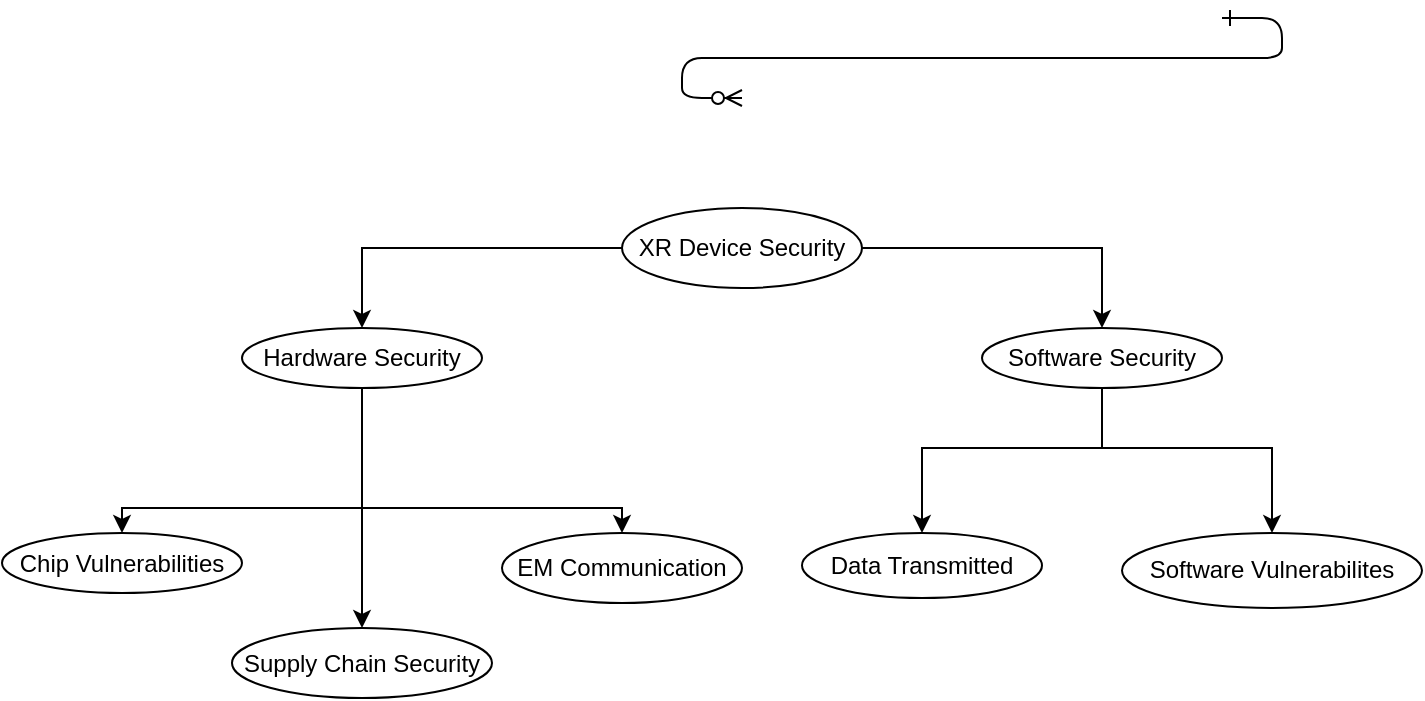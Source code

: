 <mxfile version="16.4.3" type="github">
  <diagram id="R2lEEEUBdFMjLlhIrx00" name="Page-1">
    <mxGraphModel dx="1422" dy="780" grid="1" gridSize="10" guides="1" tooltips="1" connect="1" arrows="1" fold="1" page="1" pageScale="1" pageWidth="850" pageHeight="1100" math="0" shadow="0" extFonts="Permanent Marker^https://fonts.googleapis.com/css?family=Permanent+Marker">
      <root>
        <mxCell id="0" />
        <mxCell id="1" parent="0" />
        <mxCell id="C-vyLk0tnHw3VtMMgP7b-12" value="" style="edgeStyle=entityRelationEdgeStyle;endArrow=ERzeroToMany;startArrow=ERone;endFill=1;startFill=0;" parent="1" target="C-vyLk0tnHw3VtMMgP7b-17" edge="1">
          <mxGeometry width="100" height="100" relative="1" as="geometry">
            <mxPoint x="700" y="165" as="sourcePoint" />
            <mxPoint x="460" y="205" as="targetPoint" />
          </mxGeometry>
        </mxCell>
        <mxCell id="C2MSrWPjQYjPBHMFW9kM-5" style="edgeStyle=orthogonalEdgeStyle;rounded=0;orthogonalLoop=1;jettySize=auto;html=1;entryX=0.5;entryY=0;entryDx=0;entryDy=0;" edge="1" parent="1" source="C2MSrWPjQYjPBHMFW9kM-3" target="C2MSrWPjQYjPBHMFW9kM-8">
          <mxGeometry relative="1" as="geometry">
            <mxPoint x="560" y="280" as="targetPoint" />
          </mxGeometry>
        </mxCell>
        <mxCell id="C2MSrWPjQYjPBHMFW9kM-6" style="edgeStyle=orthogonalEdgeStyle;rounded=0;orthogonalLoop=1;jettySize=auto;html=1;entryX=0.5;entryY=0;entryDx=0;entryDy=0;" edge="1" parent="1" source="C2MSrWPjQYjPBHMFW9kM-3" target="C2MSrWPjQYjPBHMFW9kM-7">
          <mxGeometry relative="1" as="geometry">
            <mxPoint x="250" y="280" as="targetPoint" />
          </mxGeometry>
        </mxCell>
        <mxCell id="C2MSrWPjQYjPBHMFW9kM-3" value="XR Device Security" style="ellipse;whiteSpace=wrap;html=1;" vertex="1" parent="1">
          <mxGeometry x="400" y="260" width="120" height="40" as="geometry" />
        </mxCell>
        <mxCell id="C2MSrWPjQYjPBHMFW9kM-18" style="edgeStyle=orthogonalEdgeStyle;rounded=0;orthogonalLoop=1;jettySize=auto;html=1;exitX=0.5;exitY=1;exitDx=0;exitDy=0;entryX=0.5;entryY=0;entryDx=0;entryDy=0;" edge="1" parent="1" source="C2MSrWPjQYjPBHMFW9kM-7" target="C2MSrWPjQYjPBHMFW9kM-10">
          <mxGeometry relative="1" as="geometry">
            <mxPoint x="270" y="440" as="targetPoint" />
          </mxGeometry>
        </mxCell>
        <mxCell id="C2MSrWPjQYjPBHMFW9kM-7" value="Hardware Security" style="ellipse;whiteSpace=wrap;html=1;" vertex="1" parent="1">
          <mxGeometry x="210" y="320" width="120" height="30" as="geometry" />
        </mxCell>
        <mxCell id="C2MSrWPjQYjPBHMFW9kM-9" value="Chip Vulnerabilities" style="ellipse;whiteSpace=wrap;html=1;" vertex="1" parent="1">
          <mxGeometry x="90" y="422.5" width="120" height="30" as="geometry" />
        </mxCell>
        <mxCell id="C2MSrWPjQYjPBHMFW9kM-10" value="Supply Chain Security" style="ellipse;whiteSpace=wrap;html=1;" vertex="1" parent="1">
          <mxGeometry x="205" y="470" width="130" height="35" as="geometry" />
        </mxCell>
        <mxCell id="C2MSrWPjQYjPBHMFW9kM-11" value="EM Communication" style="ellipse;whiteSpace=wrap;html=1;" vertex="1" parent="1">
          <mxGeometry x="340" y="422.5" width="120" height="35" as="geometry" />
        </mxCell>
        <mxCell id="C2MSrWPjQYjPBHMFW9kM-12" value="Software Vulnerabilites" style="ellipse;whiteSpace=wrap;html=1;" vertex="1" parent="1">
          <mxGeometry x="650" y="422.5" width="150" height="37.5" as="geometry" />
        </mxCell>
        <mxCell id="C2MSrWPjQYjPBHMFW9kM-13" value="Data Transmitted" style="ellipse;whiteSpace=wrap;html=1;" vertex="1" parent="1">
          <mxGeometry x="490" y="422.5" width="120" height="32.5" as="geometry" />
        </mxCell>
        <mxCell id="C2MSrWPjQYjPBHMFW9kM-16" style="edgeStyle=orthogonalEdgeStyle;rounded=0;orthogonalLoop=1;jettySize=auto;html=1;exitX=0.5;exitY=1;exitDx=0;exitDy=0;entryX=0.5;entryY=0;entryDx=0;entryDy=0;" edge="1" parent="1" source="C2MSrWPjQYjPBHMFW9kM-8" target="C2MSrWPjQYjPBHMFW9kM-13">
          <mxGeometry relative="1" as="geometry">
            <mxPoint x="640" y="380" as="targetPoint" />
            <Array as="points">
              <mxPoint x="640" y="380" />
              <mxPoint x="550" y="380" />
            </Array>
          </mxGeometry>
        </mxCell>
        <mxCell id="C2MSrWPjQYjPBHMFW9kM-8" value="Software Security" style="ellipse;whiteSpace=wrap;html=1;" vertex="1" parent="1">
          <mxGeometry x="580" y="320" width="120" height="30" as="geometry" />
        </mxCell>
        <mxCell id="C2MSrWPjQYjPBHMFW9kM-17" style="edgeStyle=orthogonalEdgeStyle;rounded=0;orthogonalLoop=1;jettySize=auto;html=1;entryX=0.5;entryY=0;entryDx=0;entryDy=0;" edge="1" parent="1" target="C2MSrWPjQYjPBHMFW9kM-12">
          <mxGeometry relative="1" as="geometry">
            <mxPoint x="724.5" y="400" as="targetPoint" />
            <mxPoint x="640" y="350" as="sourcePoint" />
            <Array as="points">
              <mxPoint x="640" y="380" />
              <mxPoint x="725" y="380" />
            </Array>
          </mxGeometry>
        </mxCell>
        <mxCell id="C2MSrWPjQYjPBHMFW9kM-19" style="edgeStyle=orthogonalEdgeStyle;rounded=0;orthogonalLoop=1;jettySize=auto;html=1;entryX=0.5;entryY=0;entryDx=0;entryDy=0;" edge="1" parent="1" target="C2MSrWPjQYjPBHMFW9kM-11">
          <mxGeometry relative="1" as="geometry">
            <mxPoint x="310" y="455" as="targetPoint" />
            <mxPoint x="270" y="350" as="sourcePoint" />
            <Array as="points">
              <mxPoint x="270" y="410" />
              <mxPoint x="400" y="410" />
            </Array>
          </mxGeometry>
        </mxCell>
        <mxCell id="C2MSrWPjQYjPBHMFW9kM-20" style="edgeStyle=orthogonalEdgeStyle;rounded=0;orthogonalLoop=1;jettySize=auto;html=1;exitX=0.5;exitY=1;exitDx=0;exitDy=0;entryX=0.5;entryY=0;entryDx=0;entryDy=0;" edge="1" parent="1" source="C2MSrWPjQYjPBHMFW9kM-7" target="C2MSrWPjQYjPBHMFW9kM-9">
          <mxGeometry relative="1" as="geometry">
            <mxPoint x="240" y="452.5" as="targetPoint" />
            <mxPoint x="240" y="362.5" as="sourcePoint" />
            <Array as="points">
              <mxPoint x="270" y="410" />
              <mxPoint x="150" y="410" />
            </Array>
          </mxGeometry>
        </mxCell>
      </root>
    </mxGraphModel>
  </diagram>
</mxfile>
